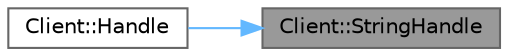 digraph "Client::StringHandle"
{
 // LATEX_PDF_SIZE
  bgcolor="transparent";
  edge [fontname=Helvetica,fontsize=10,labelfontname=Helvetica,labelfontsize=10];
  node [fontname=Helvetica,fontsize=10,shape=box,height=0.2,width=0.4];
  rankdir="RL";
  Node1 [id="Node000001",label="Client::StringHandle",height=0.2,width=0.4,color="gray40", fillcolor="grey60", style="filled", fontcolor="black",tooltip="Обрабатывает строку, полученную от клиента."];
  Node1 -> Node2 [id="edge2_Node000001_Node000002",dir="back",color="steelblue1",style="solid",tooltip=" "];
  Node2 [id="Node000002",label="Client::Handle",height=0.2,width=0.4,color="grey40", fillcolor="white", style="filled",URL="$class_client.html#a19bc7e4772a0567a814c0e57b5b881e0",tooltip="Абстрактный метод для обработки событий."];
}
